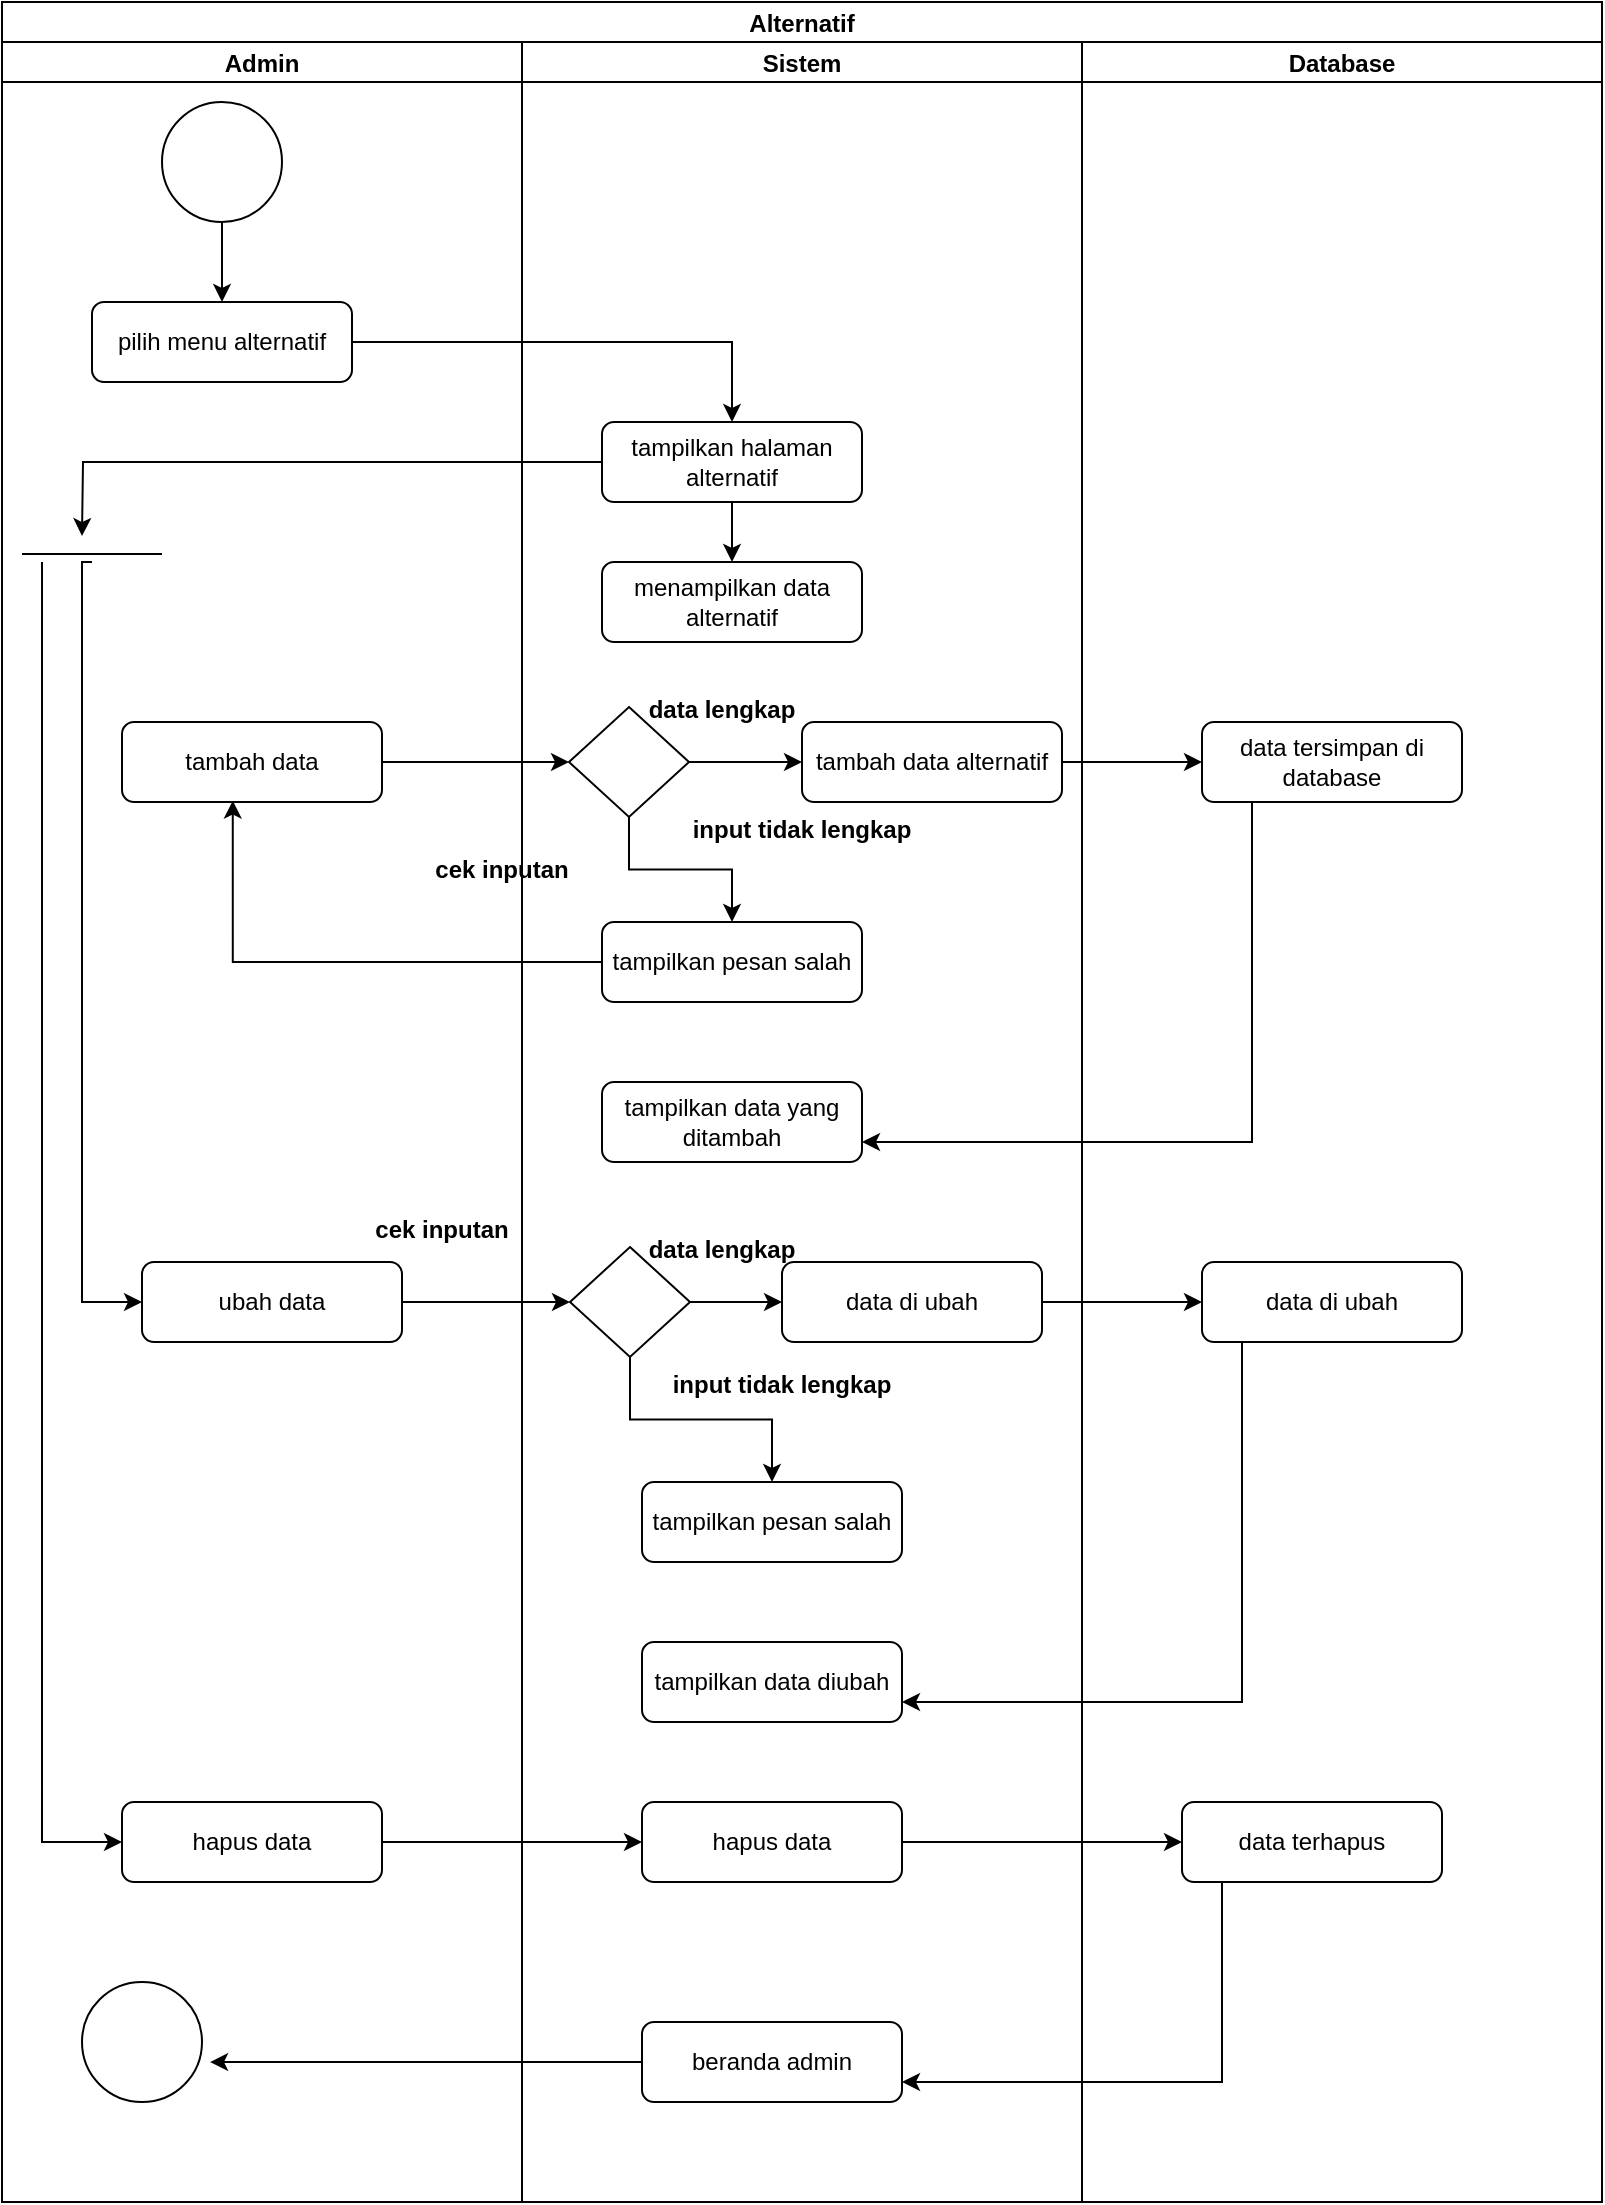 <mxfile version="16.2.4" type="google" pages="4"><diagram id="Il2mB2M7mvtfFC_mp01_" name="Page-1"><mxGraphModel dx="782" dy="411" grid="1" gridSize="10" guides="1" tooltips="1" connect="1" arrows="1" fold="1" page="1" pageScale="1" pageWidth="827" pageHeight="1169" math="0" shadow="0"><root><mxCell id="0"/><mxCell id="1" parent="0"/><mxCell id="vQRs9QDHAvXQVBNGNUOd-1" value="Alternatif" style="swimlane;childLayout=stackLayout;resizeParent=1;resizeParentMax=0;startSize=20;" vertex="1" parent="1"><mxGeometry x="170" y="20" width="800" height="1100" as="geometry"/></mxCell><mxCell id="vQRs9QDHAvXQVBNGNUOd-2" value="Admin" style="swimlane;startSize=20;" vertex="1" parent="vQRs9QDHAvXQVBNGNUOd-1"><mxGeometry y="20" width="260" height="1080" as="geometry"/></mxCell><mxCell id="vQRs9QDHAvXQVBNGNUOd-3" style="edgeStyle=orthogonalEdgeStyle;rounded=0;orthogonalLoop=1;jettySize=auto;html=1;entryX=0.5;entryY=0;entryDx=0;entryDy=0;" edge="1" parent="vQRs9QDHAvXQVBNGNUOd-2" source="vQRs9QDHAvXQVBNGNUOd-4" target="vQRs9QDHAvXQVBNGNUOd-5"><mxGeometry relative="1" as="geometry"/></mxCell><mxCell id="vQRs9QDHAvXQVBNGNUOd-4" value="" style="ellipse;whiteSpace=wrap;html=1;aspect=fixed;" vertex="1" parent="vQRs9QDHAvXQVBNGNUOd-2"><mxGeometry x="80" y="30" width="60" height="60" as="geometry"/></mxCell><mxCell id="vQRs9QDHAvXQVBNGNUOd-5" value="pilih menu alternatif" style="rounded=1;whiteSpace=wrap;html=1;" vertex="1" parent="vQRs9QDHAvXQVBNGNUOd-2"><mxGeometry x="45" y="130" width="130" height="40" as="geometry"/></mxCell><mxCell id="vQRs9QDHAvXQVBNGNUOd-6" value="tambah data" style="rounded=1;whiteSpace=wrap;html=1;" vertex="1" parent="vQRs9QDHAvXQVBNGNUOd-2"><mxGeometry x="60" y="340" width="130" height="40" as="geometry"/></mxCell><mxCell id="vQRs9QDHAvXQVBNGNUOd-7" value="ubah data" style="rounded=1;whiteSpace=wrap;html=1;" vertex="1" parent="vQRs9QDHAvXQVBNGNUOd-2"><mxGeometry x="70" y="610" width="130" height="40" as="geometry"/></mxCell><mxCell id="vQRs9QDHAvXQVBNGNUOd-8" value="hapus data" style="rounded=1;whiteSpace=wrap;html=1;" vertex="1" parent="vQRs9QDHAvXQVBNGNUOd-2"><mxGeometry x="60" y="880" width="130" height="40" as="geometry"/></mxCell><mxCell id="vQRs9QDHAvXQVBNGNUOd-9" value="" style="ellipse;whiteSpace=wrap;html=1;aspect=fixed;" vertex="1" parent="vQRs9QDHAvXQVBNGNUOd-2"><mxGeometry x="40" y="970" width="60" height="60" as="geometry"/></mxCell><mxCell id="vQRs9QDHAvXQVBNGNUOd-10" value="" style="line;strokeWidth=1;fillColor=none;align=left;verticalAlign=middle;spacingTop=-1;spacingLeft=3;spacingRight=3;rotatable=0;labelPosition=right;points=[];portConstraint=eastwest;" vertex="1" parent="vQRs9QDHAvXQVBNGNUOd-2"><mxGeometry x="10" y="252" width="70" height="8" as="geometry"/></mxCell><mxCell id="vQRs9QDHAvXQVBNGNUOd-11" style="edgeStyle=orthogonalEdgeStyle;rounded=0;orthogonalLoop=1;jettySize=auto;html=1;entryX=0;entryY=0.5;entryDx=0;entryDy=0;exitX=0.5;exitY=1;exitDx=0;exitDy=0;exitPerimeter=0;" edge="1" parent="vQRs9QDHAvXQVBNGNUOd-2" source="vQRs9QDHAvXQVBNGNUOd-10" target="vQRs9QDHAvXQVBNGNUOd-7"><mxGeometry relative="1" as="geometry"><mxPoint x="40" y="440" as="targetPoint"/><mxPoint x="40" y="400" as="sourcePoint"/><Array as="points"><mxPoint x="40" y="260"/><mxPoint x="40" y="630"/></Array></mxGeometry></mxCell><mxCell id="vQRs9QDHAvXQVBNGNUOd-12" style="edgeStyle=orthogonalEdgeStyle;rounded=0;orthogonalLoop=1;jettySize=auto;html=1;exitX=0.143;exitY=1;exitDx=0;exitDy=0;exitPerimeter=0;entryX=0;entryY=0.5;entryDx=0;entryDy=0;" edge="1" parent="vQRs9QDHAvXQVBNGNUOd-2" source="vQRs9QDHAvXQVBNGNUOd-10" target="vQRs9QDHAvXQVBNGNUOd-8"><mxGeometry relative="1" as="geometry"><mxPoint x="40" y="760" as="targetPoint"/><mxPoint x="-40" y="400" as="sourcePoint"/><Array as="points"><mxPoint x="20" y="900"/></Array></mxGeometry></mxCell><mxCell id="vQRs9QDHAvXQVBNGNUOd-13" value="cek inputan" style="text;align=center;fontStyle=1;verticalAlign=middle;spacingLeft=3;spacingRight=3;strokeColor=none;rotatable=0;points=[[0,0.5],[1,0.5]];portConstraint=eastwest;" vertex="1" parent="vQRs9QDHAvXQVBNGNUOd-2"><mxGeometry x="210" y="400" width="80" height="26" as="geometry"/></mxCell><mxCell id="vQRs9QDHAvXQVBNGNUOd-14" value="cek inputan" style="text;align=center;fontStyle=1;verticalAlign=middle;spacingLeft=3;spacingRight=3;strokeColor=none;rotatable=0;points=[[0,0.5],[1,0.5]];portConstraint=eastwest;" vertex="1" parent="vQRs9QDHAvXQVBNGNUOd-2"><mxGeometry x="180" y="580" width="80" height="26" as="geometry"/></mxCell><mxCell id="vQRs9QDHAvXQVBNGNUOd-15" value="Sistem" style="swimlane;startSize=20;" vertex="1" parent="vQRs9QDHAvXQVBNGNUOd-1"><mxGeometry x="260" y="20" width="280" height="1080" as="geometry"/></mxCell><mxCell id="vQRs9QDHAvXQVBNGNUOd-16" style="edgeStyle=orthogonalEdgeStyle;rounded=0;orthogonalLoop=1;jettySize=auto;html=1;entryX=0.5;entryY=0;entryDx=0;entryDy=0;" edge="1" parent="vQRs9QDHAvXQVBNGNUOd-15" source="vQRs9QDHAvXQVBNGNUOd-17" target="vQRs9QDHAvXQVBNGNUOd-18"><mxGeometry relative="1" as="geometry"/></mxCell><mxCell id="vQRs9QDHAvXQVBNGNUOd-17" value="tampilkan halaman alternatif" style="rounded=1;whiteSpace=wrap;html=1;" vertex="1" parent="vQRs9QDHAvXQVBNGNUOd-15"><mxGeometry x="40" y="190" width="130" height="40" as="geometry"/></mxCell><mxCell id="vQRs9QDHAvXQVBNGNUOd-18" value="menampilkan data alternatif" style="rounded=1;whiteSpace=wrap;html=1;" vertex="1" parent="vQRs9QDHAvXQVBNGNUOd-15"><mxGeometry x="40" y="260" width="130" height="40" as="geometry"/></mxCell><mxCell id="vQRs9QDHAvXQVBNGNUOd-19" value="tambah data alternatif" style="rounded=1;whiteSpace=wrap;html=1;" vertex="1" parent="vQRs9QDHAvXQVBNGNUOd-15"><mxGeometry x="140" y="340" width="130" height="40" as="geometry"/></mxCell><mxCell id="vQRs9QDHAvXQVBNGNUOd-20" style="edgeStyle=orthogonalEdgeStyle;rounded=0;orthogonalLoop=1;jettySize=auto;html=1;entryX=0;entryY=0.5;entryDx=0;entryDy=0;" edge="1" parent="vQRs9QDHAvXQVBNGNUOd-15" source="vQRs9QDHAvXQVBNGNUOd-22" target="vQRs9QDHAvXQVBNGNUOd-19"><mxGeometry relative="1" as="geometry"/></mxCell><mxCell id="vQRs9QDHAvXQVBNGNUOd-21" style="edgeStyle=orthogonalEdgeStyle;rounded=0;orthogonalLoop=1;jettySize=auto;html=1;entryX=0.5;entryY=0;entryDx=0;entryDy=0;" edge="1" parent="vQRs9QDHAvXQVBNGNUOd-15" source="vQRs9QDHAvXQVBNGNUOd-22" target="vQRs9QDHAvXQVBNGNUOd-23"><mxGeometry relative="1" as="geometry"/></mxCell><mxCell id="vQRs9QDHAvXQVBNGNUOd-22" value="&lt;span style=&quot;color: rgba(0 , 0 , 0 , 0) ; font-family: monospace ; font-size: 0px&quot;&gt;%3CmxGraphModel%3E%3Croot%3E%3CmxCell%20id%3D%220%22%2F%3E%3CmxCell%20id%3D%221%22%20parent%3D%220%22%2F%3E%3CmxCell%20id%3D%222%22%20value%3D%22%22%20style%3D%22rhombus%3BwhiteSpace%3Dwrap%3Bhtml%3D1%3B%22%20vertex%3D%221%22%20parent%3D%221%22%3E%3CmxGeometry%20x%3D%22354%22%20y%3D%22380%22%20width%3D%2260%22%20height%3D%2255%22%20as%3D%22geometry%22%2F%3E%3C%2FmxCell%3E%3C%2Froot%3E%3C%2FmxGraphModel%3E&lt;/span&gt;" style="rhombus;whiteSpace=wrap;html=1;" vertex="1" parent="vQRs9QDHAvXQVBNGNUOd-15"><mxGeometry x="23.5" y="332.5" width="60" height="55" as="geometry"/></mxCell><mxCell id="vQRs9QDHAvXQVBNGNUOd-23" value="tampilkan pesan salah" style="rounded=1;whiteSpace=wrap;html=1;" vertex="1" parent="vQRs9QDHAvXQVBNGNUOd-15"><mxGeometry x="40" y="440" width="130" height="40" as="geometry"/></mxCell><mxCell id="vQRs9QDHAvXQVBNGNUOd-24" value="tampilkan data yang ditambah" style="rounded=1;whiteSpace=wrap;html=1;" vertex="1" parent="vQRs9QDHAvXQVBNGNUOd-15"><mxGeometry x="40" y="520" width="130" height="40" as="geometry"/></mxCell><mxCell id="vQRs9QDHAvXQVBNGNUOd-25" style="edgeStyle=orthogonalEdgeStyle;rounded=0;orthogonalLoop=1;jettySize=auto;html=1;exitX=1;exitY=0.5;exitDx=0;exitDy=0;" edge="1" parent="vQRs9QDHAvXQVBNGNUOd-15" source="vQRs9QDHAvXQVBNGNUOd-27" target="vQRs9QDHAvXQVBNGNUOd-28"><mxGeometry relative="1" as="geometry"/></mxCell><mxCell id="vQRs9QDHAvXQVBNGNUOd-26" style="edgeStyle=orthogonalEdgeStyle;rounded=0;orthogonalLoop=1;jettySize=auto;html=1;" edge="1" parent="vQRs9QDHAvXQVBNGNUOd-15" source="vQRs9QDHAvXQVBNGNUOd-27" target="vQRs9QDHAvXQVBNGNUOd-29"><mxGeometry relative="1" as="geometry"/></mxCell><mxCell id="vQRs9QDHAvXQVBNGNUOd-27" value="&lt;span style=&quot;color: rgba(0 , 0 , 0 , 0) ; font-family: monospace ; font-size: 0px&quot;&gt;%3CmxGraphModel%3E%3Croot%3E%3CmxCell%20id%3D%220%22%2F%3E%3CmxCell%20id%3D%221%22%20parent%3D%220%22%2F%3E%3CmxCell%20id%3D%222%22%20value%3D%22%22%20style%3D%22rhombus%3BwhiteSpace%3Dwrap%3Bhtml%3D1%3B%22%20vertex%3D%221%22%20parent%3D%221%22%3E%3CmxGeometry%20x%3D%22354%22%20y%3D%22380%22%20width%3D%2260%22%20height%3D%2255%22%20as%3D%22geometry%22%2F%3E%3C%2FmxCell%3E%3C%2Froot%3E%3C%2FmxGraphModel%3E&lt;/span&gt;" style="rhombus;whiteSpace=wrap;html=1;" vertex="1" parent="vQRs9QDHAvXQVBNGNUOd-15"><mxGeometry x="24" y="602.5" width="60" height="55" as="geometry"/></mxCell><mxCell id="vQRs9QDHAvXQVBNGNUOd-28" value="data di ubah" style="rounded=1;whiteSpace=wrap;html=1;" vertex="1" parent="vQRs9QDHAvXQVBNGNUOd-15"><mxGeometry x="130" y="610" width="130" height="40" as="geometry"/></mxCell><mxCell id="vQRs9QDHAvXQVBNGNUOd-29" value="tampilkan pesan salah" style="rounded=1;whiteSpace=wrap;html=1;" vertex="1" parent="vQRs9QDHAvXQVBNGNUOd-15"><mxGeometry x="60" y="720" width="130" height="40" as="geometry"/></mxCell><mxCell id="vQRs9QDHAvXQVBNGNUOd-30" value="hapus data" style="rounded=1;whiteSpace=wrap;html=1;" vertex="1" parent="vQRs9QDHAvXQVBNGNUOd-15"><mxGeometry x="60" y="880" width="130" height="40" as="geometry"/></mxCell><mxCell id="vQRs9QDHAvXQVBNGNUOd-31" value="tampilkan data diubah" style="rounded=1;whiteSpace=wrap;html=1;" vertex="1" parent="vQRs9QDHAvXQVBNGNUOd-15"><mxGeometry x="60" y="800" width="130" height="40" as="geometry"/></mxCell><mxCell id="vQRs9QDHAvXQVBNGNUOd-32" value="beranda admin" style="rounded=1;whiteSpace=wrap;html=1;" vertex="1" parent="vQRs9QDHAvXQVBNGNUOd-15"><mxGeometry x="60" y="990" width="130" height="40" as="geometry"/></mxCell><mxCell id="vQRs9QDHAvXQVBNGNUOd-33" value="data lengkap" style="text;align=center;fontStyle=1;verticalAlign=middle;spacingLeft=3;spacingRight=3;strokeColor=none;rotatable=0;points=[[0,0.5],[1,0.5]];portConstraint=eastwest;" vertex="1" parent="vQRs9QDHAvXQVBNGNUOd-15"><mxGeometry x="60" y="320" width="80" height="26" as="geometry"/></mxCell><mxCell id="vQRs9QDHAvXQVBNGNUOd-34" value="input tidak lengkap" style="text;align=center;fontStyle=1;verticalAlign=middle;spacingLeft=3;spacingRight=3;strokeColor=none;rotatable=0;points=[[0,0.5],[1,0.5]];portConstraint=eastwest;" vertex="1" parent="vQRs9QDHAvXQVBNGNUOd-15"><mxGeometry x="100" y="380" width="80" height="26" as="geometry"/></mxCell><mxCell id="vQRs9QDHAvXQVBNGNUOd-35" value="data lengkap" style="text;align=center;fontStyle=1;verticalAlign=middle;spacingLeft=3;spacingRight=3;strokeColor=none;rotatable=0;points=[[0,0.5],[1,0.5]];portConstraint=eastwest;" vertex="1" parent="vQRs9QDHAvXQVBNGNUOd-15"><mxGeometry x="60" y="590" width="80" height="26" as="geometry"/></mxCell><mxCell id="vQRs9QDHAvXQVBNGNUOd-36" value="input tidak lengkap" style="text;align=center;fontStyle=1;verticalAlign=middle;spacingLeft=3;spacingRight=3;strokeColor=none;rotatable=0;points=[[0,0.5],[1,0.5]];portConstraint=eastwest;" vertex="1" parent="vQRs9QDHAvXQVBNGNUOd-15"><mxGeometry x="90" y="657.5" width="80" height="26" as="geometry"/></mxCell><mxCell id="vQRs9QDHAvXQVBNGNUOd-37" style="edgeStyle=orthogonalEdgeStyle;rounded=0;orthogonalLoop=1;jettySize=auto;html=1;entryX=0.5;entryY=0;entryDx=0;entryDy=0;" edge="1" parent="vQRs9QDHAvXQVBNGNUOd-1" source="vQRs9QDHAvXQVBNGNUOd-5" target="vQRs9QDHAvXQVBNGNUOd-17"><mxGeometry relative="1" as="geometry"/></mxCell><mxCell id="vQRs9QDHAvXQVBNGNUOd-38" style="edgeStyle=orthogonalEdgeStyle;rounded=0;orthogonalLoop=1;jettySize=auto;html=1;entryX=0;entryY=0.5;entryDx=0;entryDy=0;" edge="1" parent="vQRs9QDHAvXQVBNGNUOd-1" source="vQRs9QDHAvXQVBNGNUOd-6" target="vQRs9QDHAvXQVBNGNUOd-22"><mxGeometry relative="1" as="geometry"/></mxCell><mxCell id="vQRs9QDHAvXQVBNGNUOd-39" value="Database" style="swimlane;startSize=20;" vertex="1" parent="vQRs9QDHAvXQVBNGNUOd-1"><mxGeometry x="540" y="20" width="260" height="1080" as="geometry"/></mxCell><mxCell id="vQRs9QDHAvXQVBNGNUOd-40" value="data tersimpan di database" style="rounded=1;whiteSpace=wrap;html=1;" vertex="1" parent="vQRs9QDHAvXQVBNGNUOd-39"><mxGeometry x="60" y="340" width="130" height="40" as="geometry"/></mxCell><mxCell id="vQRs9QDHAvXQVBNGNUOd-41" value="data di ubah" style="rounded=1;whiteSpace=wrap;html=1;" vertex="1" parent="vQRs9QDHAvXQVBNGNUOd-39"><mxGeometry x="60" y="610" width="130" height="40" as="geometry"/></mxCell><mxCell id="vQRs9QDHAvXQVBNGNUOd-42" value="data terhapus" style="rounded=1;whiteSpace=wrap;html=1;" vertex="1" parent="vQRs9QDHAvXQVBNGNUOd-39"><mxGeometry x="50" y="880" width="130" height="40" as="geometry"/></mxCell><mxCell id="vQRs9QDHAvXQVBNGNUOd-43" style="edgeStyle=orthogonalEdgeStyle;rounded=0;orthogonalLoop=1;jettySize=auto;html=1;exitX=1;exitY=0.5;exitDx=0;exitDy=0;entryX=0;entryY=0.5;entryDx=0;entryDy=0;" edge="1" parent="vQRs9QDHAvXQVBNGNUOd-1" source="vQRs9QDHAvXQVBNGNUOd-19" target="vQRs9QDHAvXQVBNGNUOd-40"><mxGeometry relative="1" as="geometry"/></mxCell><mxCell id="vQRs9QDHAvXQVBNGNUOd-44" style="edgeStyle=orthogonalEdgeStyle;rounded=0;orthogonalLoop=1;jettySize=auto;html=1;" edge="1" parent="vQRs9QDHAvXQVBNGNUOd-1" source="vQRs9QDHAvXQVBNGNUOd-17"><mxGeometry relative="1" as="geometry"><mxPoint x="40" y="267" as="targetPoint"/><Array as="points"/></mxGeometry></mxCell><mxCell id="vQRs9QDHAvXQVBNGNUOd-45" style="edgeStyle=orthogonalEdgeStyle;rounded=0;orthogonalLoop=1;jettySize=auto;html=1;entryX=0;entryY=0.5;entryDx=0;entryDy=0;" edge="1" parent="vQRs9QDHAvXQVBNGNUOd-1" source="vQRs9QDHAvXQVBNGNUOd-7" target="vQRs9QDHAvXQVBNGNUOd-27"><mxGeometry relative="1" as="geometry"/></mxCell><mxCell id="vQRs9QDHAvXQVBNGNUOd-46" value="" style="edgeStyle=orthogonalEdgeStyle;rounded=0;orthogonalLoop=1;jettySize=auto;html=1;" edge="1" parent="vQRs9QDHAvXQVBNGNUOd-1" source="vQRs9QDHAvXQVBNGNUOd-28" target="vQRs9QDHAvXQVBNGNUOd-41"><mxGeometry relative="1" as="geometry"/></mxCell><mxCell id="vQRs9QDHAvXQVBNGNUOd-47" style="edgeStyle=orthogonalEdgeStyle;rounded=0;orthogonalLoop=1;jettySize=auto;html=1;exitX=1;exitY=0.5;exitDx=0;exitDy=0;entryX=0;entryY=0.5;entryDx=0;entryDy=0;" edge="1" parent="vQRs9QDHAvXQVBNGNUOd-1" source="vQRs9QDHAvXQVBNGNUOd-8" target="vQRs9QDHAvXQVBNGNUOd-30"><mxGeometry relative="1" as="geometry"/></mxCell><mxCell id="vQRs9QDHAvXQVBNGNUOd-48" style="edgeStyle=orthogonalEdgeStyle;rounded=0;orthogonalLoop=1;jettySize=auto;html=1;entryX=0.426;entryY=0.983;entryDx=0;entryDy=0;entryPerimeter=0;" edge="1" parent="vQRs9QDHAvXQVBNGNUOd-1" source="vQRs9QDHAvXQVBNGNUOd-23" target="vQRs9QDHAvXQVBNGNUOd-6"><mxGeometry relative="1" as="geometry"/></mxCell><mxCell id="vQRs9QDHAvXQVBNGNUOd-49" style="edgeStyle=orthogonalEdgeStyle;rounded=0;orthogonalLoop=1;jettySize=auto;html=1;entryX=1;entryY=0.75;entryDx=0;entryDy=0;" edge="1" parent="vQRs9QDHAvXQVBNGNUOd-1" source="vQRs9QDHAvXQVBNGNUOd-40" target="vQRs9QDHAvXQVBNGNUOd-24"><mxGeometry relative="1" as="geometry"><Array as="points"><mxPoint x="625" y="570"/></Array></mxGeometry></mxCell><mxCell id="vQRs9QDHAvXQVBNGNUOd-50" style="edgeStyle=orthogonalEdgeStyle;rounded=0;orthogonalLoop=1;jettySize=auto;html=1;entryX=1;entryY=0.75;entryDx=0;entryDy=0;" edge="1" parent="vQRs9QDHAvXQVBNGNUOd-1" source="vQRs9QDHAvXQVBNGNUOd-41" target="vQRs9QDHAvXQVBNGNUOd-31"><mxGeometry relative="1" as="geometry"><Array as="points"><mxPoint x="620" y="850"/></Array></mxGeometry></mxCell><mxCell id="vQRs9QDHAvXQVBNGNUOd-51" style="edgeStyle=orthogonalEdgeStyle;rounded=0;orthogonalLoop=1;jettySize=auto;html=1;entryX=0;entryY=0.5;entryDx=0;entryDy=0;" edge="1" parent="vQRs9QDHAvXQVBNGNUOd-1" source="vQRs9QDHAvXQVBNGNUOd-30" target="vQRs9QDHAvXQVBNGNUOd-42"><mxGeometry relative="1" as="geometry"/></mxCell><mxCell id="vQRs9QDHAvXQVBNGNUOd-52" style="edgeStyle=orthogonalEdgeStyle;rounded=0;orthogonalLoop=1;jettySize=auto;html=1;entryX=1;entryY=0.75;entryDx=0;entryDy=0;" edge="1" parent="vQRs9QDHAvXQVBNGNUOd-1" source="vQRs9QDHAvXQVBNGNUOd-42" target="vQRs9QDHAvXQVBNGNUOd-32"><mxGeometry relative="1" as="geometry"><Array as="points"><mxPoint x="610" y="1040"/></Array></mxGeometry></mxCell><mxCell id="vQRs9QDHAvXQVBNGNUOd-53" style="edgeStyle=orthogonalEdgeStyle;rounded=0;orthogonalLoop=1;jettySize=auto;html=1;entryX=1.067;entryY=0.667;entryDx=0;entryDy=0;entryPerimeter=0;" edge="1" parent="vQRs9QDHAvXQVBNGNUOd-1" source="vQRs9QDHAvXQVBNGNUOd-32" target="vQRs9QDHAvXQVBNGNUOd-9"><mxGeometry relative="1" as="geometry"/></mxCell></root></mxGraphModel></diagram><diagram id="1sFeGcwFyKeE028oA6Iu" name="Page-2"><mxGraphModel dx="782" dy="468" grid="1" gridSize="10" guides="1" tooltips="1" connect="1" arrows="1" fold="1" page="1" pageScale="1" pageWidth="827" pageHeight="1169" math="0" shadow="0"><root><mxCell id="bP21ApycK9AuoNWTEzOr-0"/><mxCell id="bP21ApycK9AuoNWTEzOr-1" parent="bP21ApycK9AuoNWTEzOr-0"/><mxCell id="bP21ApycK9AuoNWTEzOr-2" value="Kriteria" style="swimlane;childLayout=stackLayout;resizeParent=1;resizeParentMax=0;startSize=20;" vertex="1" parent="bP21ApycK9AuoNWTEzOr-1"><mxGeometry x="170" y="20" width="800" height="1100" as="geometry"/></mxCell><mxCell id="bP21ApycK9AuoNWTEzOr-3" value="Admin" style="swimlane;startSize=20;" vertex="1" parent="bP21ApycK9AuoNWTEzOr-2"><mxGeometry y="20" width="260" height="1080" as="geometry"/></mxCell><mxCell id="bP21ApycK9AuoNWTEzOr-4" style="edgeStyle=orthogonalEdgeStyle;rounded=0;orthogonalLoop=1;jettySize=auto;html=1;entryX=0.5;entryY=0;entryDx=0;entryDy=0;" edge="1" parent="bP21ApycK9AuoNWTEzOr-3" source="bP21ApycK9AuoNWTEzOr-5" target="bP21ApycK9AuoNWTEzOr-6"><mxGeometry relative="1" as="geometry"/></mxCell><mxCell id="bP21ApycK9AuoNWTEzOr-5" value="" style="ellipse;whiteSpace=wrap;html=1;aspect=fixed;" vertex="1" parent="bP21ApycK9AuoNWTEzOr-3"><mxGeometry x="80" y="30" width="60" height="60" as="geometry"/></mxCell><mxCell id="bP21ApycK9AuoNWTEzOr-6" value="pilih menu kriteria" style="rounded=1;whiteSpace=wrap;html=1;" vertex="1" parent="bP21ApycK9AuoNWTEzOr-3"><mxGeometry x="45" y="130" width="130" height="40" as="geometry"/></mxCell><mxCell id="bP21ApycK9AuoNWTEzOr-7" value="tambah data" style="rounded=1;whiteSpace=wrap;html=1;" vertex="1" parent="bP21ApycK9AuoNWTEzOr-3"><mxGeometry x="60" y="340" width="130" height="40" as="geometry"/></mxCell><mxCell id="bP21ApycK9AuoNWTEzOr-8" value="ubah data" style="rounded=1;whiteSpace=wrap;html=1;" vertex="1" parent="bP21ApycK9AuoNWTEzOr-3"><mxGeometry x="70" y="610" width="130" height="40" as="geometry"/></mxCell><mxCell id="bP21ApycK9AuoNWTEzOr-9" value="hapus data" style="rounded=1;whiteSpace=wrap;html=1;" vertex="1" parent="bP21ApycK9AuoNWTEzOr-3"><mxGeometry x="60" y="880" width="130" height="40" as="geometry"/></mxCell><mxCell id="bP21ApycK9AuoNWTEzOr-10" value="" style="ellipse;whiteSpace=wrap;html=1;aspect=fixed;" vertex="1" parent="bP21ApycK9AuoNWTEzOr-3"><mxGeometry x="40" y="970" width="60" height="60" as="geometry"/></mxCell><mxCell id="bP21ApycK9AuoNWTEzOr-11" value="" style="line;strokeWidth=1;fillColor=none;align=left;verticalAlign=middle;spacingTop=-1;spacingLeft=3;spacingRight=3;rotatable=0;labelPosition=right;points=[];portConstraint=eastwest;" vertex="1" parent="bP21ApycK9AuoNWTEzOr-3"><mxGeometry x="10" y="252" width="70" height="8" as="geometry"/></mxCell><mxCell id="bP21ApycK9AuoNWTEzOr-12" style="edgeStyle=orthogonalEdgeStyle;rounded=0;orthogonalLoop=1;jettySize=auto;html=1;entryX=0;entryY=0.5;entryDx=0;entryDy=0;exitX=0.5;exitY=1;exitDx=0;exitDy=0;exitPerimeter=0;" edge="1" parent="bP21ApycK9AuoNWTEzOr-3" source="bP21ApycK9AuoNWTEzOr-11" target="bP21ApycK9AuoNWTEzOr-8"><mxGeometry relative="1" as="geometry"><mxPoint x="40" y="440" as="targetPoint"/><mxPoint x="40" y="400" as="sourcePoint"/><Array as="points"><mxPoint x="40" y="260"/><mxPoint x="40" y="630"/></Array></mxGeometry></mxCell><mxCell id="bP21ApycK9AuoNWTEzOr-13" style="edgeStyle=orthogonalEdgeStyle;rounded=0;orthogonalLoop=1;jettySize=auto;html=1;exitX=0.143;exitY=1;exitDx=0;exitDy=0;exitPerimeter=0;entryX=0;entryY=0.5;entryDx=0;entryDy=0;" edge="1" parent="bP21ApycK9AuoNWTEzOr-3" source="bP21ApycK9AuoNWTEzOr-11" target="bP21ApycK9AuoNWTEzOr-9"><mxGeometry relative="1" as="geometry"><mxPoint x="40" y="760" as="targetPoint"/><mxPoint x="-40" y="400" as="sourcePoint"/><Array as="points"><mxPoint x="20" y="900"/></Array></mxGeometry></mxCell><mxCell id="bP21ApycK9AuoNWTEzOr-14" value="cek inputan" style="text;align=center;fontStyle=1;verticalAlign=middle;spacingLeft=3;spacingRight=3;strokeColor=none;rotatable=0;points=[[0,0.5],[1,0.5]];portConstraint=eastwest;" vertex="1" parent="bP21ApycK9AuoNWTEzOr-3"><mxGeometry x="210" y="400" width="80" height="26" as="geometry"/></mxCell><mxCell id="bP21ApycK9AuoNWTEzOr-15" value="cek inputan" style="text;align=center;fontStyle=1;verticalAlign=middle;spacingLeft=3;spacingRight=3;strokeColor=none;rotatable=0;points=[[0,0.5],[1,0.5]];portConstraint=eastwest;" vertex="1" parent="bP21ApycK9AuoNWTEzOr-3"><mxGeometry x="180" y="580" width="80" height="26" as="geometry"/></mxCell><mxCell id="bP21ApycK9AuoNWTEzOr-16" value="Sistem" style="swimlane;startSize=20;" vertex="1" parent="bP21ApycK9AuoNWTEzOr-2"><mxGeometry x="260" y="20" width="280" height="1080" as="geometry"/></mxCell><mxCell id="bP21ApycK9AuoNWTEzOr-17" style="edgeStyle=orthogonalEdgeStyle;rounded=0;orthogonalLoop=1;jettySize=auto;html=1;entryX=0.5;entryY=0;entryDx=0;entryDy=0;" edge="1" parent="bP21ApycK9AuoNWTEzOr-16" source="bP21ApycK9AuoNWTEzOr-18" target="bP21ApycK9AuoNWTEzOr-19"><mxGeometry relative="1" as="geometry"/></mxCell><mxCell id="bP21ApycK9AuoNWTEzOr-18" value="tampilkan halaman kriteria" style="rounded=1;whiteSpace=wrap;html=1;" vertex="1" parent="bP21ApycK9AuoNWTEzOr-16"><mxGeometry x="40" y="190" width="130" height="40" as="geometry"/></mxCell><mxCell id="bP21ApycK9AuoNWTEzOr-19" value="menampilkan data kriteria" style="rounded=1;whiteSpace=wrap;html=1;" vertex="1" parent="bP21ApycK9AuoNWTEzOr-16"><mxGeometry x="40" y="260" width="130" height="40" as="geometry"/></mxCell><mxCell id="bP21ApycK9AuoNWTEzOr-20" value="tambah data kriteria" style="rounded=1;whiteSpace=wrap;html=1;" vertex="1" parent="bP21ApycK9AuoNWTEzOr-16"><mxGeometry x="140" y="340" width="130" height="40" as="geometry"/></mxCell><mxCell id="bP21ApycK9AuoNWTEzOr-21" style="edgeStyle=orthogonalEdgeStyle;rounded=0;orthogonalLoop=1;jettySize=auto;html=1;entryX=0;entryY=0.5;entryDx=0;entryDy=0;" edge="1" parent="bP21ApycK9AuoNWTEzOr-16" source="bP21ApycK9AuoNWTEzOr-23" target="bP21ApycK9AuoNWTEzOr-20"><mxGeometry relative="1" as="geometry"/></mxCell><mxCell id="bP21ApycK9AuoNWTEzOr-22" style="edgeStyle=orthogonalEdgeStyle;rounded=0;orthogonalLoop=1;jettySize=auto;html=1;entryX=0.5;entryY=0;entryDx=0;entryDy=0;" edge="1" parent="bP21ApycK9AuoNWTEzOr-16" source="bP21ApycK9AuoNWTEzOr-23" target="bP21ApycK9AuoNWTEzOr-24"><mxGeometry relative="1" as="geometry"/></mxCell><mxCell id="bP21ApycK9AuoNWTEzOr-23" value="&lt;span style=&quot;color: rgba(0 , 0 , 0 , 0) ; font-family: monospace ; font-size: 0px&quot;&gt;%3CmxGraphModel%3E%3Croot%3E%3CmxCell%20id%3D%220%22%2F%3E%3CmxCell%20id%3D%221%22%20parent%3D%220%22%2F%3E%3CmxCell%20id%3D%222%22%20value%3D%22%22%20style%3D%22rhombus%3BwhiteSpace%3Dwrap%3Bhtml%3D1%3B%22%20vertex%3D%221%22%20parent%3D%221%22%3E%3CmxGeometry%20x%3D%22354%22%20y%3D%22380%22%20width%3D%2260%22%20height%3D%2255%22%20as%3D%22geometry%22%2F%3E%3C%2FmxCell%3E%3C%2Froot%3E%3C%2FmxGraphModel%3E&lt;/span&gt;" style="rhombus;whiteSpace=wrap;html=1;" vertex="1" parent="bP21ApycK9AuoNWTEzOr-16"><mxGeometry x="23.5" y="332.5" width="60" height="55" as="geometry"/></mxCell><mxCell id="bP21ApycK9AuoNWTEzOr-24" value="tampilkan pesan salah" style="rounded=1;whiteSpace=wrap;html=1;" vertex="1" parent="bP21ApycK9AuoNWTEzOr-16"><mxGeometry x="40" y="440" width="130" height="40" as="geometry"/></mxCell><mxCell id="bP21ApycK9AuoNWTEzOr-25" value="tampilkan data yang ditambah" style="rounded=1;whiteSpace=wrap;html=1;" vertex="1" parent="bP21ApycK9AuoNWTEzOr-16"><mxGeometry x="40" y="520" width="130" height="40" as="geometry"/></mxCell><mxCell id="bP21ApycK9AuoNWTEzOr-26" style="edgeStyle=orthogonalEdgeStyle;rounded=0;orthogonalLoop=1;jettySize=auto;html=1;exitX=1;exitY=0.5;exitDx=0;exitDy=0;" edge="1" parent="bP21ApycK9AuoNWTEzOr-16" source="bP21ApycK9AuoNWTEzOr-28" target="bP21ApycK9AuoNWTEzOr-29"><mxGeometry relative="1" as="geometry"/></mxCell><mxCell id="bP21ApycK9AuoNWTEzOr-27" style="edgeStyle=orthogonalEdgeStyle;rounded=0;orthogonalLoop=1;jettySize=auto;html=1;" edge="1" parent="bP21ApycK9AuoNWTEzOr-16" source="bP21ApycK9AuoNWTEzOr-28" target="bP21ApycK9AuoNWTEzOr-30"><mxGeometry relative="1" as="geometry"/></mxCell><mxCell id="bP21ApycK9AuoNWTEzOr-28" value="&lt;span style=&quot;color: rgba(0 , 0 , 0 , 0) ; font-family: monospace ; font-size: 0px&quot;&gt;%3CmxGraphModel%3E%3Croot%3E%3CmxCell%20id%3D%220%22%2F%3E%3CmxCell%20id%3D%221%22%20parent%3D%220%22%2F%3E%3CmxCell%20id%3D%222%22%20value%3D%22%22%20style%3D%22rhombus%3BwhiteSpace%3Dwrap%3Bhtml%3D1%3B%22%20vertex%3D%221%22%20parent%3D%221%22%3E%3CmxGeometry%20x%3D%22354%22%20y%3D%22380%22%20width%3D%2260%22%20height%3D%2255%22%20as%3D%22geometry%22%2F%3E%3C%2FmxCell%3E%3C%2Froot%3E%3C%2FmxGraphModel%3E&lt;/span&gt;" style="rhombus;whiteSpace=wrap;html=1;" vertex="1" parent="bP21ApycK9AuoNWTEzOr-16"><mxGeometry x="24" y="602.5" width="60" height="55" as="geometry"/></mxCell><mxCell id="bP21ApycK9AuoNWTEzOr-29" value="data di ubah" style="rounded=1;whiteSpace=wrap;html=1;" vertex="1" parent="bP21ApycK9AuoNWTEzOr-16"><mxGeometry x="130" y="610" width="130" height="40" as="geometry"/></mxCell><mxCell id="bP21ApycK9AuoNWTEzOr-30" value="tampilkan pesan salah" style="rounded=1;whiteSpace=wrap;html=1;" vertex="1" parent="bP21ApycK9AuoNWTEzOr-16"><mxGeometry x="60" y="720" width="130" height="40" as="geometry"/></mxCell><mxCell id="bP21ApycK9AuoNWTEzOr-31" value="hapus data" style="rounded=1;whiteSpace=wrap;html=1;" vertex="1" parent="bP21ApycK9AuoNWTEzOr-16"><mxGeometry x="60" y="880" width="130" height="40" as="geometry"/></mxCell><mxCell id="bP21ApycK9AuoNWTEzOr-32" value="tampilkan data diubah" style="rounded=1;whiteSpace=wrap;html=1;" vertex="1" parent="bP21ApycK9AuoNWTEzOr-16"><mxGeometry x="60" y="800" width="130" height="40" as="geometry"/></mxCell><mxCell id="bP21ApycK9AuoNWTEzOr-33" value="beranda admin" style="rounded=1;whiteSpace=wrap;html=1;" vertex="1" parent="bP21ApycK9AuoNWTEzOr-16"><mxGeometry x="60" y="990" width="130" height="40" as="geometry"/></mxCell><mxCell id="bP21ApycK9AuoNWTEzOr-34" value="data lengkap" style="text;align=center;fontStyle=1;verticalAlign=middle;spacingLeft=3;spacingRight=3;strokeColor=none;rotatable=0;points=[[0,0.5],[1,0.5]];portConstraint=eastwest;" vertex="1" parent="bP21ApycK9AuoNWTEzOr-16"><mxGeometry x="60" y="320" width="80" height="26" as="geometry"/></mxCell><mxCell id="bP21ApycK9AuoNWTEzOr-35" value="input tidak lengkap" style="text;align=center;fontStyle=1;verticalAlign=middle;spacingLeft=3;spacingRight=3;strokeColor=none;rotatable=0;points=[[0,0.5],[1,0.5]];portConstraint=eastwest;" vertex="1" parent="bP21ApycK9AuoNWTEzOr-16"><mxGeometry x="100" y="380" width="80" height="26" as="geometry"/></mxCell><mxCell id="bP21ApycK9AuoNWTEzOr-36" value="data lengkap" style="text;align=center;fontStyle=1;verticalAlign=middle;spacingLeft=3;spacingRight=3;strokeColor=none;rotatable=0;points=[[0,0.5],[1,0.5]];portConstraint=eastwest;" vertex="1" parent="bP21ApycK9AuoNWTEzOr-16"><mxGeometry x="60" y="590" width="80" height="26" as="geometry"/></mxCell><mxCell id="bP21ApycK9AuoNWTEzOr-37" value="input tidak lengkap" style="text;align=center;fontStyle=1;verticalAlign=middle;spacingLeft=3;spacingRight=3;strokeColor=none;rotatable=0;points=[[0,0.5],[1,0.5]];portConstraint=eastwest;" vertex="1" parent="bP21ApycK9AuoNWTEzOr-16"><mxGeometry x="90" y="657.5" width="80" height="26" as="geometry"/></mxCell><mxCell id="bP21ApycK9AuoNWTEzOr-38" style="edgeStyle=orthogonalEdgeStyle;rounded=0;orthogonalLoop=1;jettySize=auto;html=1;entryX=0.5;entryY=0;entryDx=0;entryDy=0;" edge="1" parent="bP21ApycK9AuoNWTEzOr-2" source="bP21ApycK9AuoNWTEzOr-6" target="bP21ApycK9AuoNWTEzOr-18"><mxGeometry relative="1" as="geometry"/></mxCell><mxCell id="bP21ApycK9AuoNWTEzOr-39" style="edgeStyle=orthogonalEdgeStyle;rounded=0;orthogonalLoop=1;jettySize=auto;html=1;entryX=0;entryY=0.5;entryDx=0;entryDy=0;" edge="1" parent="bP21ApycK9AuoNWTEzOr-2" source="bP21ApycK9AuoNWTEzOr-7" target="bP21ApycK9AuoNWTEzOr-23"><mxGeometry relative="1" as="geometry"/></mxCell><mxCell id="bP21ApycK9AuoNWTEzOr-40" value="Database" style="swimlane;startSize=20;" vertex="1" parent="bP21ApycK9AuoNWTEzOr-2"><mxGeometry x="540" y="20" width="260" height="1080" as="geometry"/></mxCell><mxCell id="bP21ApycK9AuoNWTEzOr-41" value="data tersimpan di database" style="rounded=1;whiteSpace=wrap;html=1;" vertex="1" parent="bP21ApycK9AuoNWTEzOr-40"><mxGeometry x="60" y="340" width="130" height="40" as="geometry"/></mxCell><mxCell id="bP21ApycK9AuoNWTEzOr-42" value="data di ubah" style="rounded=1;whiteSpace=wrap;html=1;" vertex="1" parent="bP21ApycK9AuoNWTEzOr-40"><mxGeometry x="60" y="610" width="130" height="40" as="geometry"/></mxCell><mxCell id="bP21ApycK9AuoNWTEzOr-43" value="data terhapus" style="rounded=1;whiteSpace=wrap;html=1;" vertex="1" parent="bP21ApycK9AuoNWTEzOr-40"><mxGeometry x="50" y="880" width="130" height="40" as="geometry"/></mxCell><mxCell id="bP21ApycK9AuoNWTEzOr-44" style="edgeStyle=orthogonalEdgeStyle;rounded=0;orthogonalLoop=1;jettySize=auto;html=1;exitX=1;exitY=0.5;exitDx=0;exitDy=0;entryX=0;entryY=0.5;entryDx=0;entryDy=0;" edge="1" parent="bP21ApycK9AuoNWTEzOr-2" source="bP21ApycK9AuoNWTEzOr-20" target="bP21ApycK9AuoNWTEzOr-41"><mxGeometry relative="1" as="geometry"/></mxCell><mxCell id="bP21ApycK9AuoNWTEzOr-45" style="edgeStyle=orthogonalEdgeStyle;rounded=0;orthogonalLoop=1;jettySize=auto;html=1;" edge="1" parent="bP21ApycK9AuoNWTEzOr-2" source="bP21ApycK9AuoNWTEzOr-18"><mxGeometry relative="1" as="geometry"><mxPoint x="40" y="267" as="targetPoint"/><Array as="points"/></mxGeometry></mxCell><mxCell id="bP21ApycK9AuoNWTEzOr-46" style="edgeStyle=orthogonalEdgeStyle;rounded=0;orthogonalLoop=1;jettySize=auto;html=1;entryX=0;entryY=0.5;entryDx=0;entryDy=0;" edge="1" parent="bP21ApycK9AuoNWTEzOr-2" source="bP21ApycK9AuoNWTEzOr-8" target="bP21ApycK9AuoNWTEzOr-28"><mxGeometry relative="1" as="geometry"/></mxCell><mxCell id="bP21ApycK9AuoNWTEzOr-47" value="" style="edgeStyle=orthogonalEdgeStyle;rounded=0;orthogonalLoop=1;jettySize=auto;html=1;" edge="1" parent="bP21ApycK9AuoNWTEzOr-2" source="bP21ApycK9AuoNWTEzOr-29" target="bP21ApycK9AuoNWTEzOr-42"><mxGeometry relative="1" as="geometry"/></mxCell><mxCell id="bP21ApycK9AuoNWTEzOr-48" style="edgeStyle=orthogonalEdgeStyle;rounded=0;orthogonalLoop=1;jettySize=auto;html=1;exitX=1;exitY=0.5;exitDx=0;exitDy=0;entryX=0;entryY=0.5;entryDx=0;entryDy=0;" edge="1" parent="bP21ApycK9AuoNWTEzOr-2" source="bP21ApycK9AuoNWTEzOr-9" target="bP21ApycK9AuoNWTEzOr-31"><mxGeometry relative="1" as="geometry"/></mxCell><mxCell id="bP21ApycK9AuoNWTEzOr-49" style="edgeStyle=orthogonalEdgeStyle;rounded=0;orthogonalLoop=1;jettySize=auto;html=1;entryX=0.426;entryY=0.983;entryDx=0;entryDy=0;entryPerimeter=0;" edge="1" parent="bP21ApycK9AuoNWTEzOr-2" source="bP21ApycK9AuoNWTEzOr-24" target="bP21ApycK9AuoNWTEzOr-7"><mxGeometry relative="1" as="geometry"/></mxCell><mxCell id="bP21ApycK9AuoNWTEzOr-50" style="edgeStyle=orthogonalEdgeStyle;rounded=0;orthogonalLoop=1;jettySize=auto;html=1;entryX=1;entryY=0.75;entryDx=0;entryDy=0;" edge="1" parent="bP21ApycK9AuoNWTEzOr-2" source="bP21ApycK9AuoNWTEzOr-41" target="bP21ApycK9AuoNWTEzOr-25"><mxGeometry relative="1" as="geometry"><Array as="points"><mxPoint x="625" y="570"/></Array></mxGeometry></mxCell><mxCell id="bP21ApycK9AuoNWTEzOr-51" style="edgeStyle=orthogonalEdgeStyle;rounded=0;orthogonalLoop=1;jettySize=auto;html=1;entryX=1;entryY=0.75;entryDx=0;entryDy=0;" edge="1" parent="bP21ApycK9AuoNWTEzOr-2" source="bP21ApycK9AuoNWTEzOr-42" target="bP21ApycK9AuoNWTEzOr-32"><mxGeometry relative="1" as="geometry"><Array as="points"><mxPoint x="620" y="850"/></Array></mxGeometry></mxCell><mxCell id="bP21ApycK9AuoNWTEzOr-52" style="edgeStyle=orthogonalEdgeStyle;rounded=0;orthogonalLoop=1;jettySize=auto;html=1;entryX=0;entryY=0.5;entryDx=0;entryDy=0;" edge="1" parent="bP21ApycK9AuoNWTEzOr-2" source="bP21ApycK9AuoNWTEzOr-31" target="bP21ApycK9AuoNWTEzOr-43"><mxGeometry relative="1" as="geometry"/></mxCell><mxCell id="bP21ApycK9AuoNWTEzOr-53" style="edgeStyle=orthogonalEdgeStyle;rounded=0;orthogonalLoop=1;jettySize=auto;html=1;entryX=1;entryY=0.75;entryDx=0;entryDy=0;" edge="1" parent="bP21ApycK9AuoNWTEzOr-2" source="bP21ApycK9AuoNWTEzOr-43" target="bP21ApycK9AuoNWTEzOr-33"><mxGeometry relative="1" as="geometry"><Array as="points"><mxPoint x="610" y="1040"/></Array></mxGeometry></mxCell><mxCell id="bP21ApycK9AuoNWTEzOr-54" style="edgeStyle=orthogonalEdgeStyle;rounded=0;orthogonalLoop=1;jettySize=auto;html=1;entryX=1.067;entryY=0.667;entryDx=0;entryDy=0;entryPerimeter=0;" edge="1" parent="bP21ApycK9AuoNWTEzOr-2" source="bP21ApycK9AuoNWTEzOr-33" target="bP21ApycK9AuoNWTEzOr-10"><mxGeometry relative="1" as="geometry"/></mxCell></root></mxGraphModel></diagram><diagram id="PvPdfLsRN45IHHhmnsIK" name="Page-3"><mxGraphModel dx="782" dy="468" grid="1" gridSize="10" guides="1" tooltips="1" connect="1" arrows="1" fold="1" page="1" pageScale="1" pageWidth="827" pageHeight="1169" math="0" shadow="0"><root><mxCell id="3cApesT-b-o_a8Bsbm6d-0"/><mxCell id="3cApesT-b-o_a8Bsbm6d-1" parent="3cApesT-b-o_a8Bsbm6d-0"/><mxCell id="3cApesT-b-o_a8Bsbm6d-2" value="Poin" style="swimlane;childLayout=stackLayout;resizeParent=1;resizeParentMax=0;startSize=20;" vertex="1" parent="3cApesT-b-o_a8Bsbm6d-1"><mxGeometry x="170" y="20" width="800" height="1100" as="geometry"/></mxCell><mxCell id="3cApesT-b-o_a8Bsbm6d-3" value="Admin" style="swimlane;startSize=20;" vertex="1" parent="3cApesT-b-o_a8Bsbm6d-2"><mxGeometry y="20" width="260" height="1080" as="geometry"/></mxCell><mxCell id="3cApesT-b-o_a8Bsbm6d-4" style="edgeStyle=orthogonalEdgeStyle;rounded=0;orthogonalLoop=1;jettySize=auto;html=1;entryX=0.5;entryY=0;entryDx=0;entryDy=0;" edge="1" parent="3cApesT-b-o_a8Bsbm6d-3" source="3cApesT-b-o_a8Bsbm6d-5" target="3cApesT-b-o_a8Bsbm6d-6"><mxGeometry relative="1" as="geometry"/></mxCell><mxCell id="3cApesT-b-o_a8Bsbm6d-5" value="" style="ellipse;whiteSpace=wrap;html=1;aspect=fixed;" vertex="1" parent="3cApesT-b-o_a8Bsbm6d-3"><mxGeometry x="80" y="30" width="60" height="60" as="geometry"/></mxCell><mxCell id="3cApesT-b-o_a8Bsbm6d-6" value="pilih menu poin" style="rounded=1;whiteSpace=wrap;html=1;" vertex="1" parent="3cApesT-b-o_a8Bsbm6d-3"><mxGeometry x="45" y="130" width="130" height="40" as="geometry"/></mxCell><mxCell id="3cApesT-b-o_a8Bsbm6d-7" value="tambah data" style="rounded=1;whiteSpace=wrap;html=1;" vertex="1" parent="3cApesT-b-o_a8Bsbm6d-3"><mxGeometry x="60" y="340" width="130" height="40" as="geometry"/></mxCell><mxCell id="3cApesT-b-o_a8Bsbm6d-8" value="ubah data" style="rounded=1;whiteSpace=wrap;html=1;" vertex="1" parent="3cApesT-b-o_a8Bsbm6d-3"><mxGeometry x="70" y="610" width="130" height="40" as="geometry"/></mxCell><mxCell id="3cApesT-b-o_a8Bsbm6d-9" value="hapus data" style="rounded=1;whiteSpace=wrap;html=1;" vertex="1" parent="3cApesT-b-o_a8Bsbm6d-3"><mxGeometry x="60" y="880" width="130" height="40" as="geometry"/></mxCell><mxCell id="3cApesT-b-o_a8Bsbm6d-10" value="" style="ellipse;whiteSpace=wrap;html=1;aspect=fixed;" vertex="1" parent="3cApesT-b-o_a8Bsbm6d-3"><mxGeometry x="40" y="970" width="60" height="60" as="geometry"/></mxCell><mxCell id="3cApesT-b-o_a8Bsbm6d-11" value="" style="line;strokeWidth=1;fillColor=none;align=left;verticalAlign=middle;spacingTop=-1;spacingLeft=3;spacingRight=3;rotatable=0;labelPosition=right;points=[];portConstraint=eastwest;" vertex="1" parent="3cApesT-b-o_a8Bsbm6d-3"><mxGeometry x="10" y="252" width="70" height="8" as="geometry"/></mxCell><mxCell id="3cApesT-b-o_a8Bsbm6d-12" style="edgeStyle=orthogonalEdgeStyle;rounded=0;orthogonalLoop=1;jettySize=auto;html=1;entryX=0;entryY=0.5;entryDx=0;entryDy=0;exitX=0.5;exitY=1;exitDx=0;exitDy=0;exitPerimeter=0;" edge="1" parent="3cApesT-b-o_a8Bsbm6d-3" source="3cApesT-b-o_a8Bsbm6d-11" target="3cApesT-b-o_a8Bsbm6d-8"><mxGeometry relative="1" as="geometry"><mxPoint x="40" y="440" as="targetPoint"/><mxPoint x="40" y="400" as="sourcePoint"/><Array as="points"><mxPoint x="40" y="260"/><mxPoint x="40" y="630"/></Array></mxGeometry></mxCell><mxCell id="3cApesT-b-o_a8Bsbm6d-13" style="edgeStyle=orthogonalEdgeStyle;rounded=0;orthogonalLoop=1;jettySize=auto;html=1;exitX=0.143;exitY=1;exitDx=0;exitDy=0;exitPerimeter=0;entryX=0;entryY=0.5;entryDx=0;entryDy=0;" edge="1" parent="3cApesT-b-o_a8Bsbm6d-3" source="3cApesT-b-o_a8Bsbm6d-11" target="3cApesT-b-o_a8Bsbm6d-9"><mxGeometry relative="1" as="geometry"><mxPoint x="40" y="760" as="targetPoint"/><mxPoint x="-40" y="400" as="sourcePoint"/><Array as="points"><mxPoint x="20" y="900"/></Array></mxGeometry></mxCell><mxCell id="3cApesT-b-o_a8Bsbm6d-14" value="cek inputan" style="text;align=center;fontStyle=1;verticalAlign=middle;spacingLeft=3;spacingRight=3;strokeColor=none;rotatable=0;points=[[0,0.5],[1,0.5]];portConstraint=eastwest;" vertex="1" parent="3cApesT-b-o_a8Bsbm6d-3"><mxGeometry x="210" y="400" width="80" height="26" as="geometry"/></mxCell><mxCell id="3cApesT-b-o_a8Bsbm6d-15" value="cek inputan" style="text;align=center;fontStyle=1;verticalAlign=middle;spacingLeft=3;spacingRight=3;strokeColor=none;rotatable=0;points=[[0,0.5],[1,0.5]];portConstraint=eastwest;" vertex="1" parent="3cApesT-b-o_a8Bsbm6d-3"><mxGeometry x="180" y="580" width="80" height="26" as="geometry"/></mxCell><mxCell id="3cApesT-b-o_a8Bsbm6d-16" value="Sistem" style="swimlane;startSize=20;" vertex="1" parent="3cApesT-b-o_a8Bsbm6d-2"><mxGeometry x="260" y="20" width="280" height="1080" as="geometry"/></mxCell><mxCell id="3cApesT-b-o_a8Bsbm6d-17" style="edgeStyle=orthogonalEdgeStyle;rounded=0;orthogonalLoop=1;jettySize=auto;html=1;entryX=0.5;entryY=0;entryDx=0;entryDy=0;" edge="1" parent="3cApesT-b-o_a8Bsbm6d-16" source="3cApesT-b-o_a8Bsbm6d-18" target="3cApesT-b-o_a8Bsbm6d-19"><mxGeometry relative="1" as="geometry"/></mxCell><mxCell id="3cApesT-b-o_a8Bsbm6d-18" value="tampilkan halaman poin" style="rounded=1;whiteSpace=wrap;html=1;" vertex="1" parent="3cApesT-b-o_a8Bsbm6d-16"><mxGeometry x="40" y="190" width="130" height="40" as="geometry"/></mxCell><mxCell id="3cApesT-b-o_a8Bsbm6d-19" value="menampilkan data poin" style="rounded=1;whiteSpace=wrap;html=1;" vertex="1" parent="3cApesT-b-o_a8Bsbm6d-16"><mxGeometry x="40" y="260" width="130" height="40" as="geometry"/></mxCell><mxCell id="3cApesT-b-o_a8Bsbm6d-20" value="tambah data poin" style="rounded=1;whiteSpace=wrap;html=1;" vertex="1" parent="3cApesT-b-o_a8Bsbm6d-16"><mxGeometry x="140" y="340" width="130" height="40" as="geometry"/></mxCell><mxCell id="3cApesT-b-o_a8Bsbm6d-21" style="edgeStyle=orthogonalEdgeStyle;rounded=0;orthogonalLoop=1;jettySize=auto;html=1;entryX=0;entryY=0.5;entryDx=0;entryDy=0;" edge="1" parent="3cApesT-b-o_a8Bsbm6d-16" source="3cApesT-b-o_a8Bsbm6d-23" target="3cApesT-b-o_a8Bsbm6d-20"><mxGeometry relative="1" as="geometry"/></mxCell><mxCell id="3cApesT-b-o_a8Bsbm6d-22" style="edgeStyle=orthogonalEdgeStyle;rounded=0;orthogonalLoop=1;jettySize=auto;html=1;entryX=0.5;entryY=0;entryDx=0;entryDy=0;" edge="1" parent="3cApesT-b-o_a8Bsbm6d-16" source="3cApesT-b-o_a8Bsbm6d-23" target="3cApesT-b-o_a8Bsbm6d-24"><mxGeometry relative="1" as="geometry"/></mxCell><mxCell id="3cApesT-b-o_a8Bsbm6d-23" value="&lt;span style=&quot;color: rgba(0 , 0 , 0 , 0) ; font-family: monospace ; font-size: 0px&quot;&gt;%3CmxGraphModel%3E%3Croot%3E%3CmxCell%20id%3D%220%22%2F%3E%3CmxCell%20id%3D%221%22%20parent%3D%220%22%2F%3E%3CmxCell%20id%3D%222%22%20value%3D%22%22%20style%3D%22rhombus%3BwhiteSpace%3Dwrap%3Bhtml%3D1%3B%22%20vertex%3D%221%22%20parent%3D%221%22%3E%3CmxGeometry%20x%3D%22354%22%20y%3D%22380%22%20width%3D%2260%22%20height%3D%2255%22%20as%3D%22geometry%22%2F%3E%3C%2FmxCell%3E%3C%2Froot%3E%3C%2FmxGraphModel%3E&lt;/span&gt;" style="rhombus;whiteSpace=wrap;html=1;" vertex="1" parent="3cApesT-b-o_a8Bsbm6d-16"><mxGeometry x="23.5" y="332.5" width="60" height="55" as="geometry"/></mxCell><mxCell id="3cApesT-b-o_a8Bsbm6d-24" value="tampilkan pesan salah" style="rounded=1;whiteSpace=wrap;html=1;" vertex="1" parent="3cApesT-b-o_a8Bsbm6d-16"><mxGeometry x="40" y="440" width="130" height="40" as="geometry"/></mxCell><mxCell id="3cApesT-b-o_a8Bsbm6d-25" value="tampilkan data yang ditambah" style="rounded=1;whiteSpace=wrap;html=1;" vertex="1" parent="3cApesT-b-o_a8Bsbm6d-16"><mxGeometry x="40" y="520" width="130" height="40" as="geometry"/></mxCell><mxCell id="3cApesT-b-o_a8Bsbm6d-26" style="edgeStyle=orthogonalEdgeStyle;rounded=0;orthogonalLoop=1;jettySize=auto;html=1;exitX=1;exitY=0.5;exitDx=0;exitDy=0;" edge="1" parent="3cApesT-b-o_a8Bsbm6d-16" source="3cApesT-b-o_a8Bsbm6d-28" target="3cApesT-b-o_a8Bsbm6d-29"><mxGeometry relative="1" as="geometry"/></mxCell><mxCell id="3cApesT-b-o_a8Bsbm6d-27" style="edgeStyle=orthogonalEdgeStyle;rounded=0;orthogonalLoop=1;jettySize=auto;html=1;" edge="1" parent="3cApesT-b-o_a8Bsbm6d-16" source="3cApesT-b-o_a8Bsbm6d-28" target="3cApesT-b-o_a8Bsbm6d-30"><mxGeometry relative="1" as="geometry"/></mxCell><mxCell id="3cApesT-b-o_a8Bsbm6d-28" value="&lt;span style=&quot;color: rgba(0 , 0 , 0 , 0) ; font-family: monospace ; font-size: 0px&quot;&gt;%3CmxGraphModel%3E%3Croot%3E%3CmxCell%20id%3D%220%22%2F%3E%3CmxCell%20id%3D%221%22%20parent%3D%220%22%2F%3E%3CmxCell%20id%3D%222%22%20value%3D%22%22%20style%3D%22rhombus%3BwhiteSpace%3Dwrap%3Bhtml%3D1%3B%22%20vertex%3D%221%22%20parent%3D%221%22%3E%3CmxGeometry%20x%3D%22354%22%20y%3D%22380%22%20width%3D%2260%22%20height%3D%2255%22%20as%3D%22geometry%22%2F%3E%3C%2FmxCell%3E%3C%2Froot%3E%3C%2FmxGraphModel%3E&lt;/span&gt;" style="rhombus;whiteSpace=wrap;html=1;" vertex="1" parent="3cApesT-b-o_a8Bsbm6d-16"><mxGeometry x="24" y="602.5" width="60" height="55" as="geometry"/></mxCell><mxCell id="3cApesT-b-o_a8Bsbm6d-29" value="data di ubah" style="rounded=1;whiteSpace=wrap;html=1;" vertex="1" parent="3cApesT-b-o_a8Bsbm6d-16"><mxGeometry x="130" y="610" width="130" height="40" as="geometry"/></mxCell><mxCell id="3cApesT-b-o_a8Bsbm6d-30" value="tampilkan pesan salah" style="rounded=1;whiteSpace=wrap;html=1;" vertex="1" parent="3cApesT-b-o_a8Bsbm6d-16"><mxGeometry x="60" y="720" width="130" height="40" as="geometry"/></mxCell><mxCell id="3cApesT-b-o_a8Bsbm6d-31" value="hapus data" style="rounded=1;whiteSpace=wrap;html=1;" vertex="1" parent="3cApesT-b-o_a8Bsbm6d-16"><mxGeometry x="60" y="880" width="130" height="40" as="geometry"/></mxCell><mxCell id="3cApesT-b-o_a8Bsbm6d-32" value="tampilkan data diubah" style="rounded=1;whiteSpace=wrap;html=1;" vertex="1" parent="3cApesT-b-o_a8Bsbm6d-16"><mxGeometry x="60" y="800" width="130" height="40" as="geometry"/></mxCell><mxCell id="3cApesT-b-o_a8Bsbm6d-33" value="beranda admin" style="rounded=1;whiteSpace=wrap;html=1;" vertex="1" parent="3cApesT-b-o_a8Bsbm6d-16"><mxGeometry x="60" y="990" width="130" height="40" as="geometry"/></mxCell><mxCell id="3cApesT-b-o_a8Bsbm6d-34" value="data lengkap" style="text;align=center;fontStyle=1;verticalAlign=middle;spacingLeft=3;spacingRight=3;strokeColor=none;rotatable=0;points=[[0,0.5],[1,0.5]];portConstraint=eastwest;" vertex="1" parent="3cApesT-b-o_a8Bsbm6d-16"><mxGeometry x="60" y="320" width="80" height="26" as="geometry"/></mxCell><mxCell id="3cApesT-b-o_a8Bsbm6d-35" value="input tidak lengkap" style="text;align=center;fontStyle=1;verticalAlign=middle;spacingLeft=3;spacingRight=3;strokeColor=none;rotatable=0;points=[[0,0.5],[1,0.5]];portConstraint=eastwest;" vertex="1" parent="3cApesT-b-o_a8Bsbm6d-16"><mxGeometry x="100" y="380" width="80" height="26" as="geometry"/></mxCell><mxCell id="3cApesT-b-o_a8Bsbm6d-36" value="data lengkap" style="text;align=center;fontStyle=1;verticalAlign=middle;spacingLeft=3;spacingRight=3;strokeColor=none;rotatable=0;points=[[0,0.5],[1,0.5]];portConstraint=eastwest;" vertex="1" parent="3cApesT-b-o_a8Bsbm6d-16"><mxGeometry x="60" y="590" width="80" height="26" as="geometry"/></mxCell><mxCell id="3cApesT-b-o_a8Bsbm6d-37" value="input tidak lengkap" style="text;align=center;fontStyle=1;verticalAlign=middle;spacingLeft=3;spacingRight=3;strokeColor=none;rotatable=0;points=[[0,0.5],[1,0.5]];portConstraint=eastwest;" vertex="1" parent="3cApesT-b-o_a8Bsbm6d-16"><mxGeometry x="90" y="657.5" width="80" height="26" as="geometry"/></mxCell><mxCell id="3cApesT-b-o_a8Bsbm6d-38" style="edgeStyle=orthogonalEdgeStyle;rounded=0;orthogonalLoop=1;jettySize=auto;html=1;entryX=0.5;entryY=0;entryDx=0;entryDy=0;" edge="1" parent="3cApesT-b-o_a8Bsbm6d-2" source="3cApesT-b-o_a8Bsbm6d-6" target="3cApesT-b-o_a8Bsbm6d-18"><mxGeometry relative="1" as="geometry"/></mxCell><mxCell id="3cApesT-b-o_a8Bsbm6d-39" style="edgeStyle=orthogonalEdgeStyle;rounded=0;orthogonalLoop=1;jettySize=auto;html=1;entryX=0;entryY=0.5;entryDx=0;entryDy=0;" edge="1" parent="3cApesT-b-o_a8Bsbm6d-2" source="3cApesT-b-o_a8Bsbm6d-7" target="3cApesT-b-o_a8Bsbm6d-23"><mxGeometry relative="1" as="geometry"/></mxCell><mxCell id="3cApesT-b-o_a8Bsbm6d-40" value="Database" style="swimlane;startSize=20;" vertex="1" parent="3cApesT-b-o_a8Bsbm6d-2"><mxGeometry x="540" y="20" width="260" height="1080" as="geometry"/></mxCell><mxCell id="3cApesT-b-o_a8Bsbm6d-41" value="data tersimpan di database" style="rounded=1;whiteSpace=wrap;html=1;" vertex="1" parent="3cApesT-b-o_a8Bsbm6d-40"><mxGeometry x="60" y="340" width="130" height="40" as="geometry"/></mxCell><mxCell id="3cApesT-b-o_a8Bsbm6d-42" value="data di ubah" style="rounded=1;whiteSpace=wrap;html=1;" vertex="1" parent="3cApesT-b-o_a8Bsbm6d-40"><mxGeometry x="60" y="610" width="130" height="40" as="geometry"/></mxCell><mxCell id="3cApesT-b-o_a8Bsbm6d-43" value="data terhapus" style="rounded=1;whiteSpace=wrap;html=1;" vertex="1" parent="3cApesT-b-o_a8Bsbm6d-40"><mxGeometry x="50" y="880" width="130" height="40" as="geometry"/></mxCell><mxCell id="3cApesT-b-o_a8Bsbm6d-44" style="edgeStyle=orthogonalEdgeStyle;rounded=0;orthogonalLoop=1;jettySize=auto;html=1;exitX=1;exitY=0.5;exitDx=0;exitDy=0;entryX=0;entryY=0.5;entryDx=0;entryDy=0;" edge="1" parent="3cApesT-b-o_a8Bsbm6d-2" source="3cApesT-b-o_a8Bsbm6d-20" target="3cApesT-b-o_a8Bsbm6d-41"><mxGeometry relative="1" as="geometry"/></mxCell><mxCell id="3cApesT-b-o_a8Bsbm6d-45" style="edgeStyle=orthogonalEdgeStyle;rounded=0;orthogonalLoop=1;jettySize=auto;html=1;" edge="1" parent="3cApesT-b-o_a8Bsbm6d-2" source="3cApesT-b-o_a8Bsbm6d-18"><mxGeometry relative="1" as="geometry"><mxPoint x="40" y="267" as="targetPoint"/><Array as="points"/></mxGeometry></mxCell><mxCell id="3cApesT-b-o_a8Bsbm6d-46" style="edgeStyle=orthogonalEdgeStyle;rounded=0;orthogonalLoop=1;jettySize=auto;html=1;entryX=0;entryY=0.5;entryDx=0;entryDy=0;" edge="1" parent="3cApesT-b-o_a8Bsbm6d-2" source="3cApesT-b-o_a8Bsbm6d-8" target="3cApesT-b-o_a8Bsbm6d-28"><mxGeometry relative="1" as="geometry"/></mxCell><mxCell id="3cApesT-b-o_a8Bsbm6d-47" value="" style="edgeStyle=orthogonalEdgeStyle;rounded=0;orthogonalLoop=1;jettySize=auto;html=1;" edge="1" parent="3cApesT-b-o_a8Bsbm6d-2" source="3cApesT-b-o_a8Bsbm6d-29" target="3cApesT-b-o_a8Bsbm6d-42"><mxGeometry relative="1" as="geometry"/></mxCell><mxCell id="3cApesT-b-o_a8Bsbm6d-48" style="edgeStyle=orthogonalEdgeStyle;rounded=0;orthogonalLoop=1;jettySize=auto;html=1;exitX=1;exitY=0.5;exitDx=0;exitDy=0;entryX=0;entryY=0.5;entryDx=0;entryDy=0;" edge="1" parent="3cApesT-b-o_a8Bsbm6d-2" source="3cApesT-b-o_a8Bsbm6d-9" target="3cApesT-b-o_a8Bsbm6d-31"><mxGeometry relative="1" as="geometry"/></mxCell><mxCell id="3cApesT-b-o_a8Bsbm6d-49" style="edgeStyle=orthogonalEdgeStyle;rounded=0;orthogonalLoop=1;jettySize=auto;html=1;entryX=0.426;entryY=0.983;entryDx=0;entryDy=0;entryPerimeter=0;" edge="1" parent="3cApesT-b-o_a8Bsbm6d-2" source="3cApesT-b-o_a8Bsbm6d-24" target="3cApesT-b-o_a8Bsbm6d-7"><mxGeometry relative="1" as="geometry"/></mxCell><mxCell id="3cApesT-b-o_a8Bsbm6d-50" style="edgeStyle=orthogonalEdgeStyle;rounded=0;orthogonalLoop=1;jettySize=auto;html=1;entryX=1;entryY=0.75;entryDx=0;entryDy=0;" edge="1" parent="3cApesT-b-o_a8Bsbm6d-2" source="3cApesT-b-o_a8Bsbm6d-41" target="3cApesT-b-o_a8Bsbm6d-25"><mxGeometry relative="1" as="geometry"><Array as="points"><mxPoint x="625" y="570"/></Array></mxGeometry></mxCell><mxCell id="3cApesT-b-o_a8Bsbm6d-51" style="edgeStyle=orthogonalEdgeStyle;rounded=0;orthogonalLoop=1;jettySize=auto;html=1;entryX=1;entryY=0.75;entryDx=0;entryDy=0;" edge="1" parent="3cApesT-b-o_a8Bsbm6d-2" source="3cApesT-b-o_a8Bsbm6d-42" target="3cApesT-b-o_a8Bsbm6d-32"><mxGeometry relative="1" as="geometry"><Array as="points"><mxPoint x="620" y="850"/></Array></mxGeometry></mxCell><mxCell id="3cApesT-b-o_a8Bsbm6d-52" style="edgeStyle=orthogonalEdgeStyle;rounded=0;orthogonalLoop=1;jettySize=auto;html=1;entryX=0;entryY=0.5;entryDx=0;entryDy=0;" edge="1" parent="3cApesT-b-o_a8Bsbm6d-2" source="3cApesT-b-o_a8Bsbm6d-31" target="3cApesT-b-o_a8Bsbm6d-43"><mxGeometry relative="1" as="geometry"/></mxCell><mxCell id="3cApesT-b-o_a8Bsbm6d-53" style="edgeStyle=orthogonalEdgeStyle;rounded=0;orthogonalLoop=1;jettySize=auto;html=1;entryX=1;entryY=0.75;entryDx=0;entryDy=0;" edge="1" parent="3cApesT-b-o_a8Bsbm6d-2" source="3cApesT-b-o_a8Bsbm6d-43" target="3cApesT-b-o_a8Bsbm6d-33"><mxGeometry relative="1" as="geometry"><Array as="points"><mxPoint x="610" y="1040"/></Array></mxGeometry></mxCell><mxCell id="3cApesT-b-o_a8Bsbm6d-54" style="edgeStyle=orthogonalEdgeStyle;rounded=0;orthogonalLoop=1;jettySize=auto;html=1;entryX=1.067;entryY=0.667;entryDx=0;entryDy=0;entryPerimeter=0;" edge="1" parent="3cApesT-b-o_a8Bsbm6d-2" source="3cApesT-b-o_a8Bsbm6d-33" target="3cApesT-b-o_a8Bsbm6d-10"><mxGeometry relative="1" as="geometry"/></mxCell></root></mxGraphModel></diagram><diagram id="DBKIh8X8bxo6ufBIqEVJ" name="Page-4"><mxGraphModel dx="782" dy="468" grid="1" gridSize="10" guides="1" tooltips="1" connect="1" arrows="1" fold="1" page="1" pageScale="1" pageWidth="827" pageHeight="1169" math="0" shadow="0"><root><mxCell id="Vw1jQouGzOS7FhEy3hjn-0"/><mxCell id="Vw1jQouGzOS7FhEy3hjn-1" parent="Vw1jQouGzOS7FhEy3hjn-0"/><mxCell id="Vw1jQouGzOS7FhEy3hjn-2" value="Nilai Matriks" style="swimlane;childLayout=stackLayout;resizeParent=1;resizeParentMax=0;startSize=20;" vertex="1" parent="Vw1jQouGzOS7FhEy3hjn-1"><mxGeometry x="170" y="20" width="800" height="1100" as="geometry"/></mxCell><mxCell id="Vw1jQouGzOS7FhEy3hjn-3" value="Admin" style="swimlane;startSize=20;" vertex="1" parent="Vw1jQouGzOS7FhEy3hjn-2"><mxGeometry y="20" width="260" height="1080" as="geometry"/></mxCell><mxCell id="Vw1jQouGzOS7FhEy3hjn-4" style="edgeStyle=orthogonalEdgeStyle;rounded=0;orthogonalLoop=1;jettySize=auto;html=1;entryX=0.5;entryY=0;entryDx=0;entryDy=0;" edge="1" parent="Vw1jQouGzOS7FhEy3hjn-3" source="Vw1jQouGzOS7FhEy3hjn-5" target="Vw1jQouGzOS7FhEy3hjn-6"><mxGeometry relative="1" as="geometry"/></mxCell><mxCell id="Vw1jQouGzOS7FhEy3hjn-5" value="" style="ellipse;whiteSpace=wrap;html=1;aspect=fixed;" vertex="1" parent="Vw1jQouGzOS7FhEy3hjn-3"><mxGeometry x="80" y="30" width="60" height="60" as="geometry"/></mxCell><mxCell id="Vw1jQouGzOS7FhEy3hjn-6" value="pilih menu nilai matriks" style="rounded=1;whiteSpace=wrap;html=1;" vertex="1" parent="Vw1jQouGzOS7FhEy3hjn-3"><mxGeometry x="45" y="130" width="130" height="40" as="geometry"/></mxCell><mxCell id="Vw1jQouGzOS7FhEy3hjn-7" value="tambah data" style="rounded=1;whiteSpace=wrap;html=1;" vertex="1" parent="Vw1jQouGzOS7FhEy3hjn-3"><mxGeometry x="60" y="340" width="130" height="40" as="geometry"/></mxCell><mxCell id="Vw1jQouGzOS7FhEy3hjn-8" value="hapus data" style="rounded=1;whiteSpace=wrap;html=1;" vertex="1" parent="Vw1jQouGzOS7FhEy3hjn-3"><mxGeometry x="65" y="600" width="130" height="40" as="geometry"/></mxCell><mxCell id="Vw1jQouGzOS7FhEy3hjn-9" value="" style="ellipse;whiteSpace=wrap;html=1;aspect=fixed;" vertex="1" parent="Vw1jQouGzOS7FhEy3hjn-3"><mxGeometry x="110" y="690" width="60" height="60" as="geometry"/></mxCell><mxCell id="Vw1jQouGzOS7FhEy3hjn-10" value="" style="line;strokeWidth=1;fillColor=none;align=left;verticalAlign=middle;spacingTop=-1;spacingLeft=3;spacingRight=3;rotatable=0;labelPosition=right;points=[];portConstraint=eastwest;" vertex="1" parent="Vw1jQouGzOS7FhEy3hjn-3"><mxGeometry x="10" y="252" width="70" height="8" as="geometry"/></mxCell><mxCell id="Vw1jQouGzOS7FhEy3hjn-11" style="edgeStyle=orthogonalEdgeStyle;rounded=0;orthogonalLoop=1;jettySize=auto;html=1;exitX=0.143;exitY=1;exitDx=0;exitDy=0;exitPerimeter=0;entryX=0;entryY=0.5;entryDx=0;entryDy=0;" edge="1" parent="Vw1jQouGzOS7FhEy3hjn-3" source="Vw1jQouGzOS7FhEy3hjn-10" target="Vw1jQouGzOS7FhEy3hjn-8"><mxGeometry relative="1" as="geometry"><mxPoint x="40" y="760" as="targetPoint"/><mxPoint x="-40" y="400" as="sourcePoint"/><Array as="points"><mxPoint x="20" y="620"/></Array></mxGeometry></mxCell><mxCell id="Vw1jQouGzOS7FhEy3hjn-12" value="cek inputan" style="text;align=center;fontStyle=1;verticalAlign=middle;spacingLeft=3;spacingRight=3;strokeColor=none;rotatable=0;points=[[0,0.5],[1,0.5]];portConstraint=eastwest;" vertex="1" parent="Vw1jQouGzOS7FhEy3hjn-3"><mxGeometry x="210" y="400" width="80" height="26" as="geometry"/></mxCell><mxCell id="Vw1jQouGzOS7FhEy3hjn-13" value="Sistem" style="swimlane;startSize=20;" vertex="1" parent="Vw1jQouGzOS7FhEy3hjn-2"><mxGeometry x="260" y="20" width="280" height="1080" as="geometry"/></mxCell><mxCell id="Vw1jQouGzOS7FhEy3hjn-14" style="edgeStyle=orthogonalEdgeStyle;rounded=0;orthogonalLoop=1;jettySize=auto;html=1;entryX=0.5;entryY=0;entryDx=0;entryDy=0;" edge="1" parent="Vw1jQouGzOS7FhEy3hjn-13" source="Vw1jQouGzOS7FhEy3hjn-15" target="Vw1jQouGzOS7FhEy3hjn-16"><mxGeometry relative="1" as="geometry"/></mxCell><mxCell id="Vw1jQouGzOS7FhEy3hjn-15" value="tampilkan halaman nilai matriks" style="rounded=1;whiteSpace=wrap;html=1;" vertex="1" parent="Vw1jQouGzOS7FhEy3hjn-13"><mxGeometry x="40" y="190" width="130" height="40" as="geometry"/></mxCell><mxCell id="Vw1jQouGzOS7FhEy3hjn-16" value="menampilkan data nilai matriks" style="rounded=1;whiteSpace=wrap;html=1;" vertex="1" parent="Vw1jQouGzOS7FhEy3hjn-13"><mxGeometry x="40" y="260" width="130" height="40" as="geometry"/></mxCell><mxCell id="Vw1jQouGzOS7FhEy3hjn-17" value="tambah data nilai matriks" style="rounded=1;whiteSpace=wrap;html=1;" vertex="1" parent="Vw1jQouGzOS7FhEy3hjn-13"><mxGeometry x="140" y="340" width="130" height="40" as="geometry"/></mxCell><mxCell id="Vw1jQouGzOS7FhEy3hjn-18" style="edgeStyle=orthogonalEdgeStyle;rounded=0;orthogonalLoop=1;jettySize=auto;html=1;entryX=0;entryY=0.5;entryDx=0;entryDy=0;" edge="1" parent="Vw1jQouGzOS7FhEy3hjn-13" source="Vw1jQouGzOS7FhEy3hjn-20" target="Vw1jQouGzOS7FhEy3hjn-17"><mxGeometry relative="1" as="geometry"/></mxCell><mxCell id="Vw1jQouGzOS7FhEy3hjn-19" style="edgeStyle=orthogonalEdgeStyle;rounded=0;orthogonalLoop=1;jettySize=auto;html=1;entryX=0.5;entryY=0;entryDx=0;entryDy=0;" edge="1" parent="Vw1jQouGzOS7FhEy3hjn-13" source="Vw1jQouGzOS7FhEy3hjn-20" target="Vw1jQouGzOS7FhEy3hjn-21"><mxGeometry relative="1" as="geometry"/></mxCell><mxCell id="Vw1jQouGzOS7FhEy3hjn-20" value="&lt;span style=&quot;color: rgba(0 , 0 , 0 , 0) ; font-family: monospace ; font-size: 0px&quot;&gt;%3CmxGraphModel%3E%3Croot%3E%3CmxCell%20id%3D%220%22%2F%3E%3CmxCell%20id%3D%221%22%20parent%3D%220%22%2F%3E%3CmxCell%20id%3D%222%22%20value%3D%22%22%20style%3D%22rhombus%3BwhiteSpace%3Dwrap%3Bhtml%3D1%3B%22%20vertex%3D%221%22%20parent%3D%221%22%3E%3CmxGeometry%20x%3D%22354%22%20y%3D%22380%22%20width%3D%2260%22%20height%3D%2255%22%20as%3D%22geometry%22%2F%3E%3C%2FmxCell%3E%3C%2Froot%3E%3C%2FmxGraphModel%3E&lt;/span&gt;" style="rhombus;whiteSpace=wrap;html=1;" vertex="1" parent="Vw1jQouGzOS7FhEy3hjn-13"><mxGeometry x="23.5" y="332.5" width="60" height="55" as="geometry"/></mxCell><mxCell id="Vw1jQouGzOS7FhEy3hjn-21" value="tampilkan pesan salah" style="rounded=1;whiteSpace=wrap;html=1;" vertex="1" parent="Vw1jQouGzOS7FhEy3hjn-13"><mxGeometry x="40" y="440" width="130" height="40" as="geometry"/></mxCell><mxCell id="Vw1jQouGzOS7FhEy3hjn-22" value="tampilkan data yang ditambah" style="rounded=1;whiteSpace=wrap;html=1;" vertex="1" parent="Vw1jQouGzOS7FhEy3hjn-13"><mxGeometry x="40" y="520" width="130" height="40" as="geometry"/></mxCell><mxCell id="Vw1jQouGzOS7FhEy3hjn-23" value="hapus data" style="rounded=1;whiteSpace=wrap;html=1;" vertex="1" parent="Vw1jQouGzOS7FhEy3hjn-13"><mxGeometry x="60" y="600" width="130" height="40" as="geometry"/></mxCell><mxCell id="Vw1jQouGzOS7FhEy3hjn-24" value="beranda admin" style="rounded=1;whiteSpace=wrap;html=1;" vertex="1" parent="Vw1jQouGzOS7FhEy3hjn-13"><mxGeometry x="60" y="710" width="130" height="40" as="geometry"/></mxCell><mxCell id="Vw1jQouGzOS7FhEy3hjn-25" value="data lengkap" style="text;align=center;fontStyle=1;verticalAlign=middle;spacingLeft=3;spacingRight=3;strokeColor=none;rotatable=0;points=[[0,0.5],[1,0.5]];portConstraint=eastwest;" vertex="1" parent="Vw1jQouGzOS7FhEy3hjn-13"><mxGeometry x="60" y="320" width="80" height="26" as="geometry"/></mxCell><mxCell id="Vw1jQouGzOS7FhEy3hjn-26" value="input tidak lengkap" style="text;align=center;fontStyle=1;verticalAlign=middle;spacingLeft=3;spacingRight=3;strokeColor=none;rotatable=0;points=[[0,0.5],[1,0.5]];portConstraint=eastwest;" vertex="1" parent="Vw1jQouGzOS7FhEy3hjn-13"><mxGeometry x="100" y="380" width="80" height="26" as="geometry"/></mxCell><mxCell id="Vw1jQouGzOS7FhEy3hjn-27" style="edgeStyle=orthogonalEdgeStyle;rounded=0;orthogonalLoop=1;jettySize=auto;html=1;entryX=0.5;entryY=0;entryDx=0;entryDy=0;" edge="1" parent="Vw1jQouGzOS7FhEy3hjn-2" source="Vw1jQouGzOS7FhEy3hjn-6" target="Vw1jQouGzOS7FhEy3hjn-15"><mxGeometry relative="1" as="geometry"/></mxCell><mxCell id="Vw1jQouGzOS7FhEy3hjn-28" style="edgeStyle=orthogonalEdgeStyle;rounded=0;orthogonalLoop=1;jettySize=auto;html=1;entryX=0;entryY=0.5;entryDx=0;entryDy=0;" edge="1" parent="Vw1jQouGzOS7FhEy3hjn-2" source="Vw1jQouGzOS7FhEy3hjn-7" target="Vw1jQouGzOS7FhEy3hjn-20"><mxGeometry relative="1" as="geometry"/></mxCell><mxCell id="Vw1jQouGzOS7FhEy3hjn-29" value="Database" style="swimlane;startSize=20;" vertex="1" parent="Vw1jQouGzOS7FhEy3hjn-2"><mxGeometry x="540" y="20" width="260" height="1080" as="geometry"/></mxCell><mxCell id="Vw1jQouGzOS7FhEy3hjn-30" value="data tersimpan di database" style="rounded=1;whiteSpace=wrap;html=1;" vertex="1" parent="Vw1jQouGzOS7FhEy3hjn-29"><mxGeometry x="60" y="340" width="130" height="40" as="geometry"/></mxCell><mxCell id="Vw1jQouGzOS7FhEy3hjn-31" value="data terhapus" style="rounded=1;whiteSpace=wrap;html=1;" vertex="1" parent="Vw1jQouGzOS7FhEy3hjn-29"><mxGeometry x="60" y="600" width="130" height="40" as="geometry"/></mxCell><mxCell id="Vw1jQouGzOS7FhEy3hjn-32" style="edgeStyle=orthogonalEdgeStyle;rounded=0;orthogonalLoop=1;jettySize=auto;html=1;exitX=1;exitY=0.5;exitDx=0;exitDy=0;entryX=0;entryY=0.5;entryDx=0;entryDy=0;" edge="1" parent="Vw1jQouGzOS7FhEy3hjn-2" source="Vw1jQouGzOS7FhEy3hjn-17" target="Vw1jQouGzOS7FhEy3hjn-30"><mxGeometry relative="1" as="geometry"/></mxCell><mxCell id="Vw1jQouGzOS7FhEy3hjn-33" style="edgeStyle=orthogonalEdgeStyle;rounded=0;orthogonalLoop=1;jettySize=auto;html=1;" edge="1" parent="Vw1jQouGzOS7FhEy3hjn-2" source="Vw1jQouGzOS7FhEy3hjn-15"><mxGeometry relative="1" as="geometry"><mxPoint x="40" y="267" as="targetPoint"/><Array as="points"/></mxGeometry></mxCell><mxCell id="Vw1jQouGzOS7FhEy3hjn-34" style="edgeStyle=orthogonalEdgeStyle;rounded=0;orthogonalLoop=1;jettySize=auto;html=1;exitX=1;exitY=0.5;exitDx=0;exitDy=0;entryX=0;entryY=0.5;entryDx=0;entryDy=0;" edge="1" parent="Vw1jQouGzOS7FhEy3hjn-2" source="Vw1jQouGzOS7FhEy3hjn-8" target="Vw1jQouGzOS7FhEy3hjn-23"><mxGeometry relative="1" as="geometry"/></mxCell><mxCell id="Vw1jQouGzOS7FhEy3hjn-35" style="edgeStyle=orthogonalEdgeStyle;rounded=0;orthogonalLoop=1;jettySize=auto;html=1;entryX=0.426;entryY=0.983;entryDx=0;entryDy=0;entryPerimeter=0;" edge="1" parent="Vw1jQouGzOS7FhEy3hjn-2" source="Vw1jQouGzOS7FhEy3hjn-21" target="Vw1jQouGzOS7FhEy3hjn-7"><mxGeometry relative="1" as="geometry"/></mxCell><mxCell id="Vw1jQouGzOS7FhEy3hjn-36" style="edgeStyle=orthogonalEdgeStyle;rounded=0;orthogonalLoop=1;jettySize=auto;html=1;entryX=1;entryY=0.75;entryDx=0;entryDy=0;" edge="1" parent="Vw1jQouGzOS7FhEy3hjn-2" source="Vw1jQouGzOS7FhEy3hjn-30" target="Vw1jQouGzOS7FhEy3hjn-22"><mxGeometry relative="1" as="geometry"><Array as="points"><mxPoint x="625" y="570"/></Array></mxGeometry></mxCell><mxCell id="Vw1jQouGzOS7FhEy3hjn-37" style="edgeStyle=orthogonalEdgeStyle;rounded=0;orthogonalLoop=1;jettySize=auto;html=1;entryX=0;entryY=0.5;entryDx=0;entryDy=0;" edge="1" parent="Vw1jQouGzOS7FhEy3hjn-2" source="Vw1jQouGzOS7FhEy3hjn-23" target="Vw1jQouGzOS7FhEy3hjn-31"><mxGeometry relative="1" as="geometry"/></mxCell><mxCell id="Vw1jQouGzOS7FhEy3hjn-38" style="edgeStyle=orthogonalEdgeStyle;rounded=0;orthogonalLoop=1;jettySize=auto;html=1;entryX=1;entryY=0.75;entryDx=0;entryDy=0;" edge="1" parent="Vw1jQouGzOS7FhEy3hjn-2" source="Vw1jQouGzOS7FhEy3hjn-31" target="Vw1jQouGzOS7FhEy3hjn-24"><mxGeometry relative="1" as="geometry"><Array as="points"><mxPoint x="610" y="760"/></Array></mxGeometry></mxCell><mxCell id="Vw1jQouGzOS7FhEy3hjn-39" style="edgeStyle=orthogonalEdgeStyle;rounded=0;orthogonalLoop=1;jettySize=auto;html=1;entryX=1.067;entryY=0.667;entryDx=0;entryDy=0;entryPerimeter=0;" edge="1" parent="Vw1jQouGzOS7FhEy3hjn-2" source="Vw1jQouGzOS7FhEy3hjn-24" target="Vw1jQouGzOS7FhEy3hjn-9"><mxGeometry relative="1" as="geometry"/></mxCell></root></mxGraphModel></diagram></mxfile>